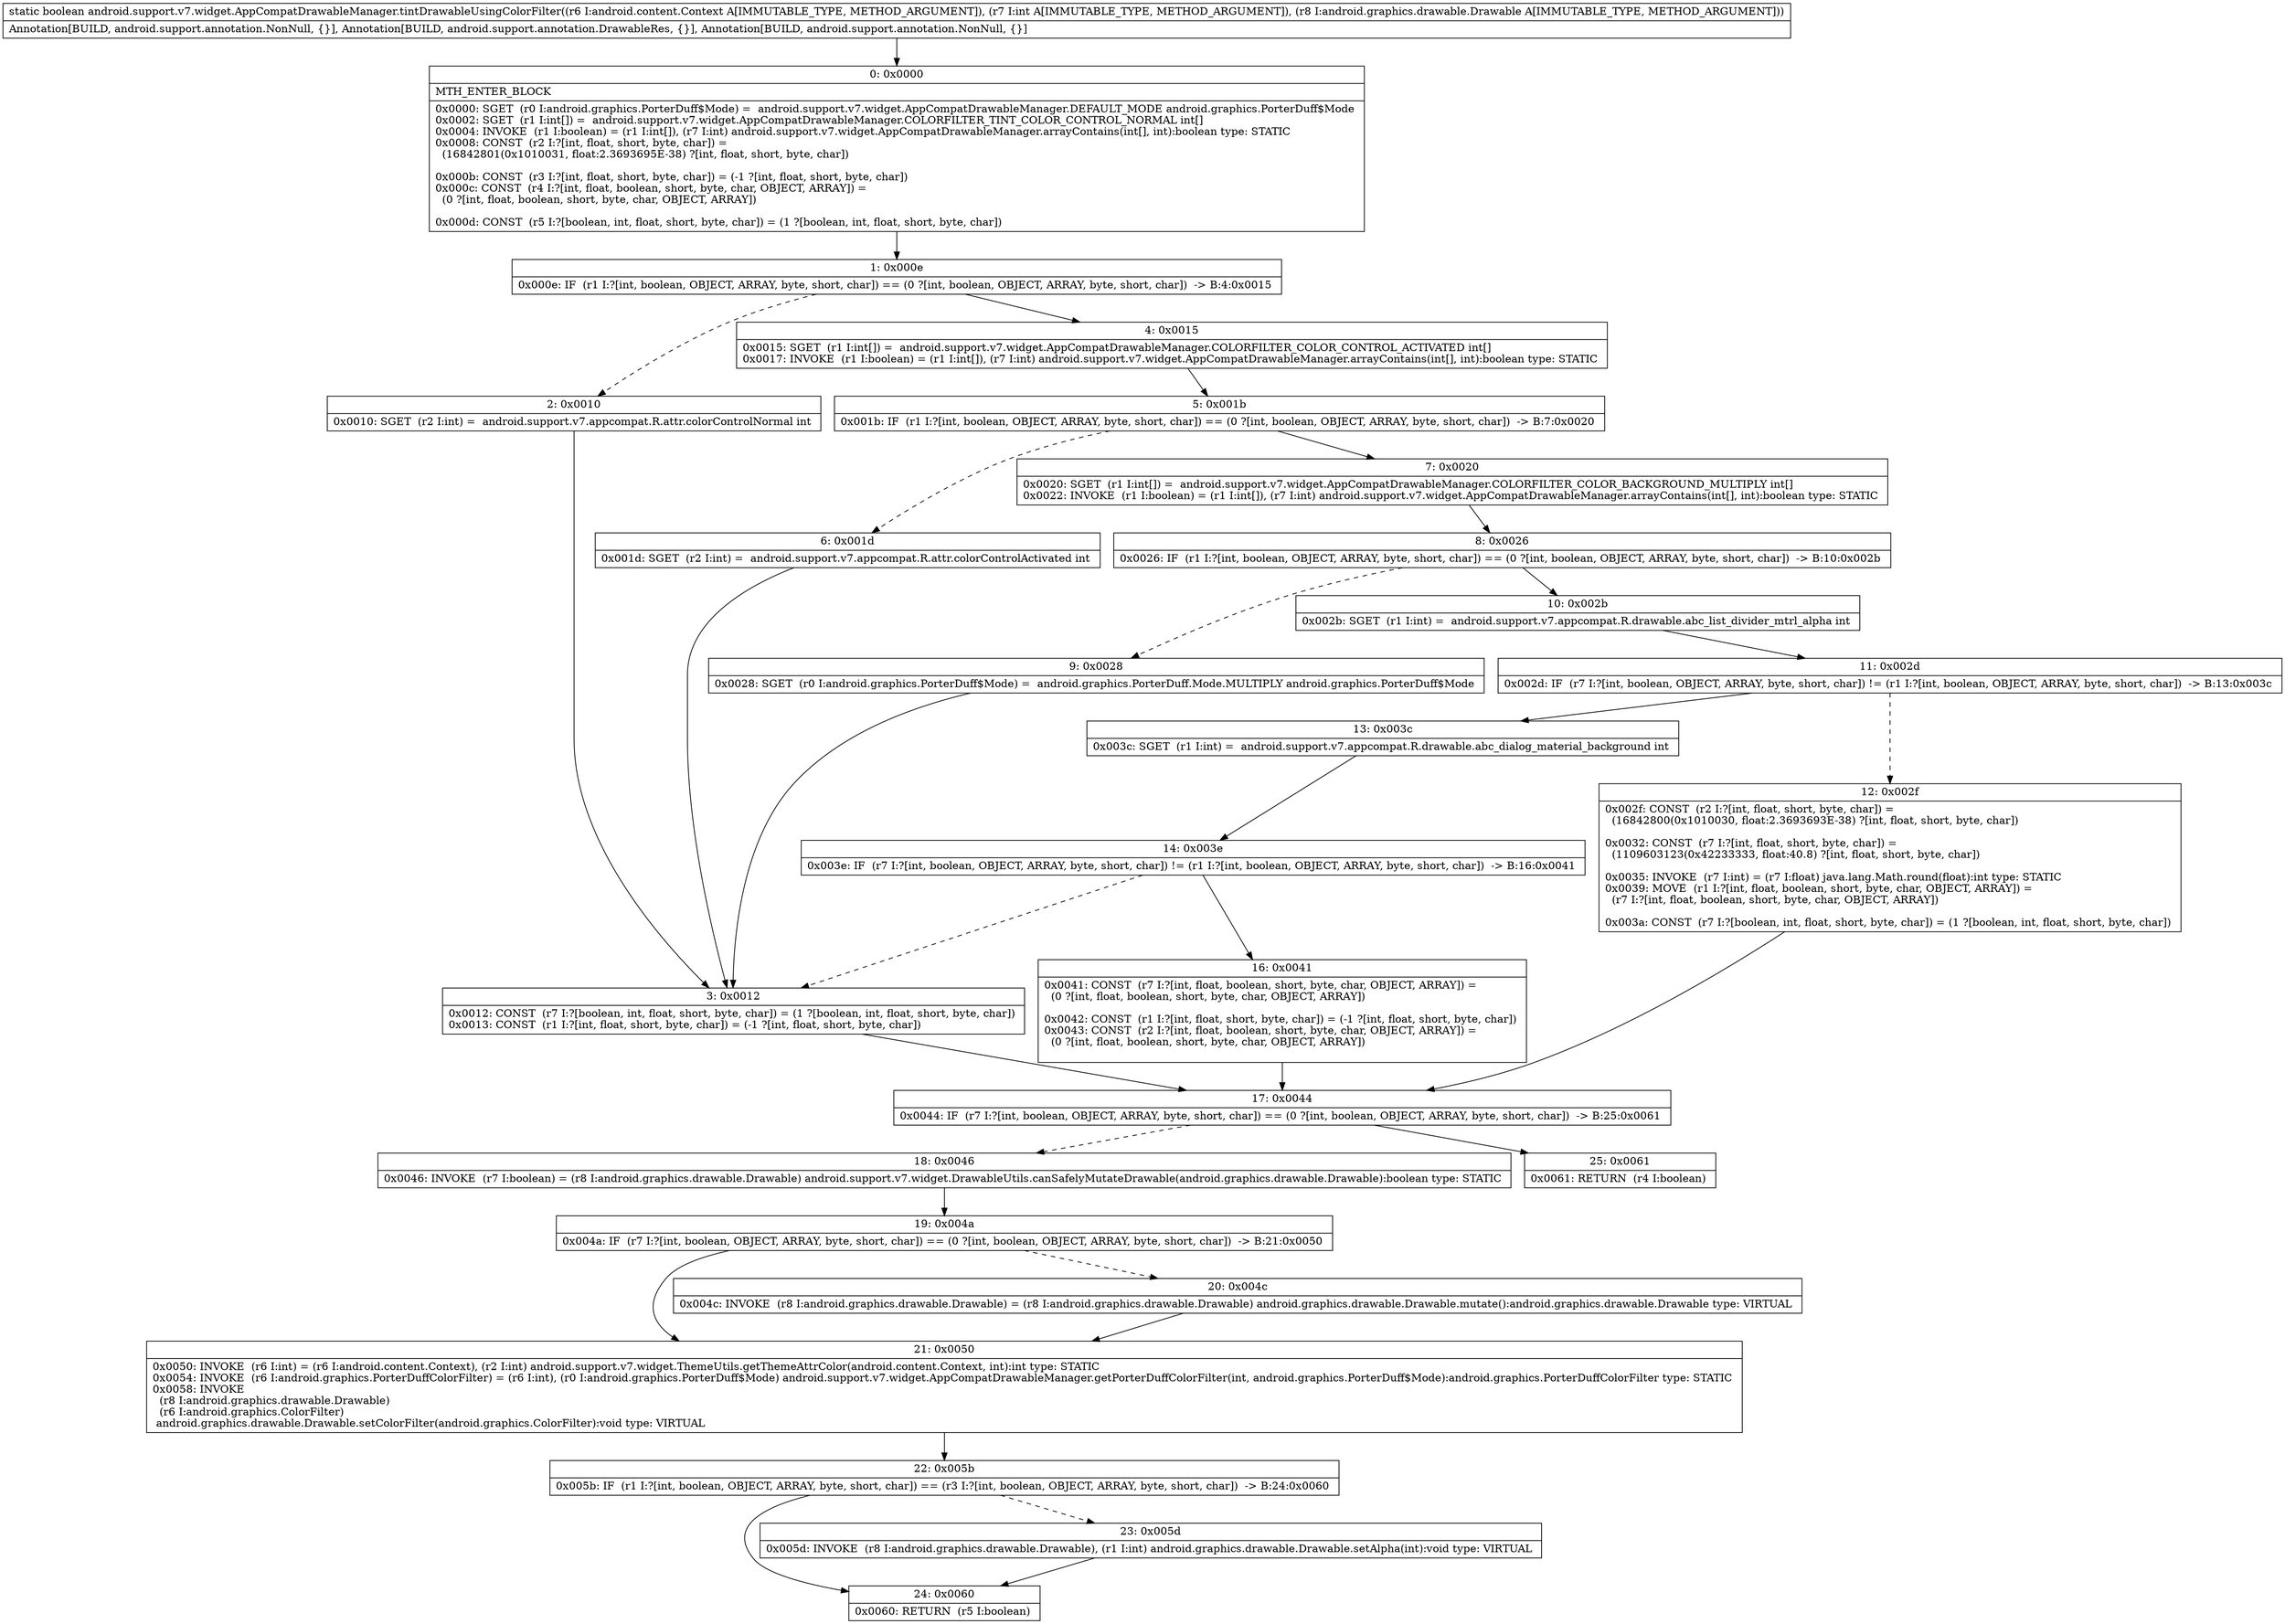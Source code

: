 digraph "CFG forandroid.support.v7.widget.AppCompatDrawableManager.tintDrawableUsingColorFilter(Landroid\/content\/Context;ILandroid\/graphics\/drawable\/Drawable;)Z" {
Node_0 [shape=record,label="{0\:\ 0x0000|MTH_ENTER_BLOCK\l|0x0000: SGET  (r0 I:android.graphics.PorterDuff$Mode) =  android.support.v7.widget.AppCompatDrawableManager.DEFAULT_MODE android.graphics.PorterDuff$Mode \l0x0002: SGET  (r1 I:int[]) =  android.support.v7.widget.AppCompatDrawableManager.COLORFILTER_TINT_COLOR_CONTROL_NORMAL int[] \l0x0004: INVOKE  (r1 I:boolean) = (r1 I:int[]), (r7 I:int) android.support.v7.widget.AppCompatDrawableManager.arrayContains(int[], int):boolean type: STATIC \l0x0008: CONST  (r2 I:?[int, float, short, byte, char]) = \l  (16842801(0x1010031, float:2.3693695E\-38) ?[int, float, short, byte, char])\l \l0x000b: CONST  (r3 I:?[int, float, short, byte, char]) = (\-1 ?[int, float, short, byte, char]) \l0x000c: CONST  (r4 I:?[int, float, boolean, short, byte, char, OBJECT, ARRAY]) = \l  (0 ?[int, float, boolean, short, byte, char, OBJECT, ARRAY])\l \l0x000d: CONST  (r5 I:?[boolean, int, float, short, byte, char]) = (1 ?[boolean, int, float, short, byte, char]) \l}"];
Node_1 [shape=record,label="{1\:\ 0x000e|0x000e: IF  (r1 I:?[int, boolean, OBJECT, ARRAY, byte, short, char]) == (0 ?[int, boolean, OBJECT, ARRAY, byte, short, char])  \-\> B:4:0x0015 \l}"];
Node_2 [shape=record,label="{2\:\ 0x0010|0x0010: SGET  (r2 I:int) =  android.support.v7.appcompat.R.attr.colorControlNormal int \l}"];
Node_3 [shape=record,label="{3\:\ 0x0012|0x0012: CONST  (r7 I:?[boolean, int, float, short, byte, char]) = (1 ?[boolean, int, float, short, byte, char]) \l0x0013: CONST  (r1 I:?[int, float, short, byte, char]) = (\-1 ?[int, float, short, byte, char]) \l}"];
Node_4 [shape=record,label="{4\:\ 0x0015|0x0015: SGET  (r1 I:int[]) =  android.support.v7.widget.AppCompatDrawableManager.COLORFILTER_COLOR_CONTROL_ACTIVATED int[] \l0x0017: INVOKE  (r1 I:boolean) = (r1 I:int[]), (r7 I:int) android.support.v7.widget.AppCompatDrawableManager.arrayContains(int[], int):boolean type: STATIC \l}"];
Node_5 [shape=record,label="{5\:\ 0x001b|0x001b: IF  (r1 I:?[int, boolean, OBJECT, ARRAY, byte, short, char]) == (0 ?[int, boolean, OBJECT, ARRAY, byte, short, char])  \-\> B:7:0x0020 \l}"];
Node_6 [shape=record,label="{6\:\ 0x001d|0x001d: SGET  (r2 I:int) =  android.support.v7.appcompat.R.attr.colorControlActivated int \l}"];
Node_7 [shape=record,label="{7\:\ 0x0020|0x0020: SGET  (r1 I:int[]) =  android.support.v7.widget.AppCompatDrawableManager.COLORFILTER_COLOR_BACKGROUND_MULTIPLY int[] \l0x0022: INVOKE  (r1 I:boolean) = (r1 I:int[]), (r7 I:int) android.support.v7.widget.AppCompatDrawableManager.arrayContains(int[], int):boolean type: STATIC \l}"];
Node_8 [shape=record,label="{8\:\ 0x0026|0x0026: IF  (r1 I:?[int, boolean, OBJECT, ARRAY, byte, short, char]) == (0 ?[int, boolean, OBJECT, ARRAY, byte, short, char])  \-\> B:10:0x002b \l}"];
Node_9 [shape=record,label="{9\:\ 0x0028|0x0028: SGET  (r0 I:android.graphics.PorterDuff$Mode) =  android.graphics.PorterDuff.Mode.MULTIPLY android.graphics.PorterDuff$Mode \l}"];
Node_10 [shape=record,label="{10\:\ 0x002b|0x002b: SGET  (r1 I:int) =  android.support.v7.appcompat.R.drawable.abc_list_divider_mtrl_alpha int \l}"];
Node_11 [shape=record,label="{11\:\ 0x002d|0x002d: IF  (r7 I:?[int, boolean, OBJECT, ARRAY, byte, short, char]) != (r1 I:?[int, boolean, OBJECT, ARRAY, byte, short, char])  \-\> B:13:0x003c \l}"];
Node_12 [shape=record,label="{12\:\ 0x002f|0x002f: CONST  (r2 I:?[int, float, short, byte, char]) = \l  (16842800(0x1010030, float:2.3693693E\-38) ?[int, float, short, byte, char])\l \l0x0032: CONST  (r7 I:?[int, float, short, byte, char]) = \l  (1109603123(0x42233333, float:40.8) ?[int, float, short, byte, char])\l \l0x0035: INVOKE  (r7 I:int) = (r7 I:float) java.lang.Math.round(float):int type: STATIC \l0x0039: MOVE  (r1 I:?[int, float, boolean, short, byte, char, OBJECT, ARRAY]) = \l  (r7 I:?[int, float, boolean, short, byte, char, OBJECT, ARRAY])\l \l0x003a: CONST  (r7 I:?[boolean, int, float, short, byte, char]) = (1 ?[boolean, int, float, short, byte, char]) \l}"];
Node_13 [shape=record,label="{13\:\ 0x003c|0x003c: SGET  (r1 I:int) =  android.support.v7.appcompat.R.drawable.abc_dialog_material_background int \l}"];
Node_14 [shape=record,label="{14\:\ 0x003e|0x003e: IF  (r7 I:?[int, boolean, OBJECT, ARRAY, byte, short, char]) != (r1 I:?[int, boolean, OBJECT, ARRAY, byte, short, char])  \-\> B:16:0x0041 \l}"];
Node_16 [shape=record,label="{16\:\ 0x0041|0x0041: CONST  (r7 I:?[int, float, boolean, short, byte, char, OBJECT, ARRAY]) = \l  (0 ?[int, float, boolean, short, byte, char, OBJECT, ARRAY])\l \l0x0042: CONST  (r1 I:?[int, float, short, byte, char]) = (\-1 ?[int, float, short, byte, char]) \l0x0043: CONST  (r2 I:?[int, float, boolean, short, byte, char, OBJECT, ARRAY]) = \l  (0 ?[int, float, boolean, short, byte, char, OBJECT, ARRAY])\l \l}"];
Node_17 [shape=record,label="{17\:\ 0x0044|0x0044: IF  (r7 I:?[int, boolean, OBJECT, ARRAY, byte, short, char]) == (0 ?[int, boolean, OBJECT, ARRAY, byte, short, char])  \-\> B:25:0x0061 \l}"];
Node_18 [shape=record,label="{18\:\ 0x0046|0x0046: INVOKE  (r7 I:boolean) = (r8 I:android.graphics.drawable.Drawable) android.support.v7.widget.DrawableUtils.canSafelyMutateDrawable(android.graphics.drawable.Drawable):boolean type: STATIC \l}"];
Node_19 [shape=record,label="{19\:\ 0x004a|0x004a: IF  (r7 I:?[int, boolean, OBJECT, ARRAY, byte, short, char]) == (0 ?[int, boolean, OBJECT, ARRAY, byte, short, char])  \-\> B:21:0x0050 \l}"];
Node_20 [shape=record,label="{20\:\ 0x004c|0x004c: INVOKE  (r8 I:android.graphics.drawable.Drawable) = (r8 I:android.graphics.drawable.Drawable) android.graphics.drawable.Drawable.mutate():android.graphics.drawable.Drawable type: VIRTUAL \l}"];
Node_21 [shape=record,label="{21\:\ 0x0050|0x0050: INVOKE  (r6 I:int) = (r6 I:android.content.Context), (r2 I:int) android.support.v7.widget.ThemeUtils.getThemeAttrColor(android.content.Context, int):int type: STATIC \l0x0054: INVOKE  (r6 I:android.graphics.PorterDuffColorFilter) = (r6 I:int), (r0 I:android.graphics.PorterDuff$Mode) android.support.v7.widget.AppCompatDrawableManager.getPorterDuffColorFilter(int, android.graphics.PorterDuff$Mode):android.graphics.PorterDuffColorFilter type: STATIC \l0x0058: INVOKE  \l  (r8 I:android.graphics.drawable.Drawable)\l  (r6 I:android.graphics.ColorFilter)\l android.graphics.drawable.Drawable.setColorFilter(android.graphics.ColorFilter):void type: VIRTUAL \l}"];
Node_22 [shape=record,label="{22\:\ 0x005b|0x005b: IF  (r1 I:?[int, boolean, OBJECT, ARRAY, byte, short, char]) == (r3 I:?[int, boolean, OBJECT, ARRAY, byte, short, char])  \-\> B:24:0x0060 \l}"];
Node_23 [shape=record,label="{23\:\ 0x005d|0x005d: INVOKE  (r8 I:android.graphics.drawable.Drawable), (r1 I:int) android.graphics.drawable.Drawable.setAlpha(int):void type: VIRTUAL \l}"];
Node_24 [shape=record,label="{24\:\ 0x0060|0x0060: RETURN  (r5 I:boolean) \l}"];
Node_25 [shape=record,label="{25\:\ 0x0061|0x0061: RETURN  (r4 I:boolean) \l}"];
MethodNode[shape=record,label="{static boolean android.support.v7.widget.AppCompatDrawableManager.tintDrawableUsingColorFilter((r6 I:android.content.Context A[IMMUTABLE_TYPE, METHOD_ARGUMENT]), (r7 I:int A[IMMUTABLE_TYPE, METHOD_ARGUMENT]), (r8 I:android.graphics.drawable.Drawable A[IMMUTABLE_TYPE, METHOD_ARGUMENT]))  | Annotation[BUILD, android.support.annotation.NonNull, \{\}], Annotation[BUILD, android.support.annotation.DrawableRes, \{\}], Annotation[BUILD, android.support.annotation.NonNull, \{\}]\l}"];
MethodNode -> Node_0;
Node_0 -> Node_1;
Node_1 -> Node_2[style=dashed];
Node_1 -> Node_4;
Node_2 -> Node_3;
Node_3 -> Node_17;
Node_4 -> Node_5;
Node_5 -> Node_6[style=dashed];
Node_5 -> Node_7;
Node_6 -> Node_3;
Node_7 -> Node_8;
Node_8 -> Node_9[style=dashed];
Node_8 -> Node_10;
Node_9 -> Node_3;
Node_10 -> Node_11;
Node_11 -> Node_12[style=dashed];
Node_11 -> Node_13;
Node_12 -> Node_17;
Node_13 -> Node_14;
Node_14 -> Node_16;
Node_14 -> Node_3[style=dashed];
Node_16 -> Node_17;
Node_17 -> Node_18[style=dashed];
Node_17 -> Node_25;
Node_18 -> Node_19;
Node_19 -> Node_20[style=dashed];
Node_19 -> Node_21;
Node_20 -> Node_21;
Node_21 -> Node_22;
Node_22 -> Node_23[style=dashed];
Node_22 -> Node_24;
Node_23 -> Node_24;
}

